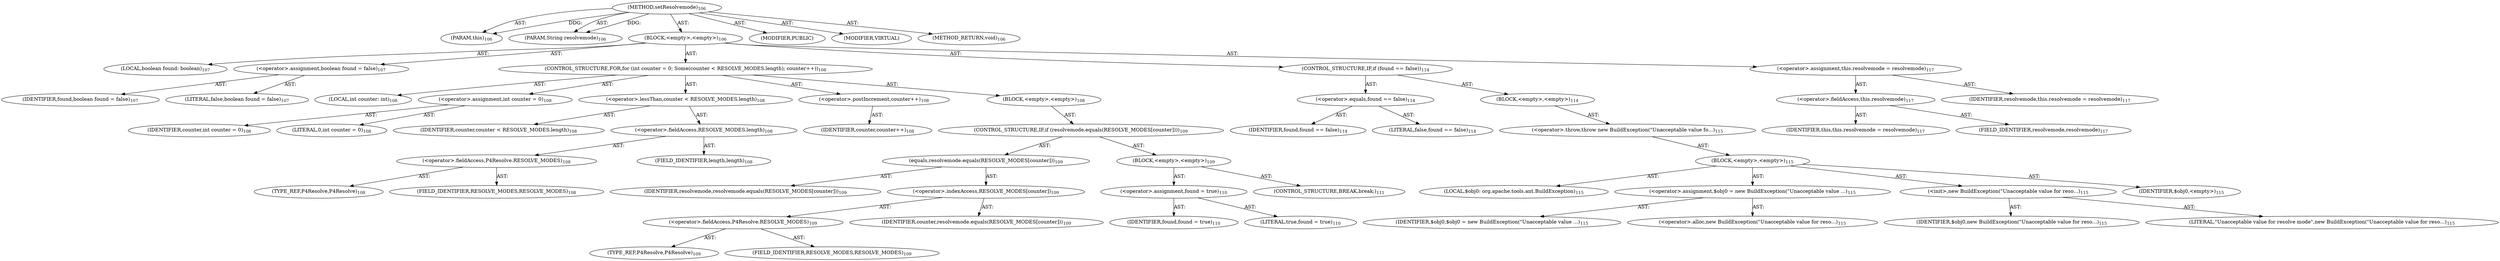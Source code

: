 digraph "setResolvemode" {  
"111669149697" [label = <(METHOD,setResolvemode)<SUB>106</SUB>> ]
"115964116992" [label = <(PARAM,this)<SUB>106</SUB>> ]
"115964116999" [label = <(PARAM,String resolvemode)<SUB>106</SUB>> ]
"25769803777" [label = <(BLOCK,&lt;empty&gt;,&lt;empty&gt;)<SUB>106</SUB>> ]
"94489280512" [label = <(LOCAL,boolean found: boolean)<SUB>107</SUB>> ]
"30064771073" [label = <(&lt;operator&gt;.assignment,boolean found = false)<SUB>107</SUB>> ]
"68719476753" [label = <(IDENTIFIER,found,boolean found = false)<SUB>107</SUB>> ]
"90194313216" [label = <(LITERAL,false,boolean found = false)<SUB>107</SUB>> ]
"47244640256" [label = <(CONTROL_STRUCTURE,FOR,for (int counter = 0; Some(counter &lt; RESOLVE_MODES.length); counter++))<SUB>108</SUB>> ]
"94489280513" [label = <(LOCAL,int counter: int)<SUB>108</SUB>> ]
"30064771074" [label = <(&lt;operator&gt;.assignment,int counter = 0)<SUB>108</SUB>> ]
"68719476754" [label = <(IDENTIFIER,counter,int counter = 0)<SUB>108</SUB>> ]
"90194313217" [label = <(LITERAL,0,int counter = 0)<SUB>108</SUB>> ]
"30064771075" [label = <(&lt;operator&gt;.lessThan,counter &lt; RESOLVE_MODES.length)<SUB>108</SUB>> ]
"68719476755" [label = <(IDENTIFIER,counter,counter &lt; RESOLVE_MODES.length)<SUB>108</SUB>> ]
"30064771076" [label = <(&lt;operator&gt;.fieldAccess,RESOLVE_MODES.length)<SUB>108</SUB>> ]
"30064771077" [label = <(&lt;operator&gt;.fieldAccess,P4Resolve.RESOLVE_MODES)<SUB>108</SUB>> ]
"180388626432" [label = <(TYPE_REF,P4Resolve,P4Resolve)<SUB>108</SUB>> ]
"55834574849" [label = <(FIELD_IDENTIFIER,RESOLVE_MODES,RESOLVE_MODES)<SUB>108</SUB>> ]
"55834574850" [label = <(FIELD_IDENTIFIER,length,length)<SUB>108</SUB>> ]
"30064771078" [label = <(&lt;operator&gt;.postIncrement,counter++)<SUB>108</SUB>> ]
"68719476756" [label = <(IDENTIFIER,counter,counter++)<SUB>108</SUB>> ]
"25769803778" [label = <(BLOCK,&lt;empty&gt;,&lt;empty&gt;)<SUB>108</SUB>> ]
"47244640257" [label = <(CONTROL_STRUCTURE,IF,if (resolvemode.equals(RESOLVE_MODES[counter])))<SUB>109</SUB>> ]
"30064771079" [label = <(equals,resolvemode.equals(RESOLVE_MODES[counter]))<SUB>109</SUB>> ]
"68719476757" [label = <(IDENTIFIER,resolvemode,resolvemode.equals(RESOLVE_MODES[counter]))<SUB>109</SUB>> ]
"30064771080" [label = <(&lt;operator&gt;.indexAccess,RESOLVE_MODES[counter])<SUB>109</SUB>> ]
"30064771081" [label = <(&lt;operator&gt;.fieldAccess,P4Resolve.RESOLVE_MODES)<SUB>109</SUB>> ]
"180388626433" [label = <(TYPE_REF,P4Resolve,P4Resolve)<SUB>109</SUB>> ]
"55834574851" [label = <(FIELD_IDENTIFIER,RESOLVE_MODES,RESOLVE_MODES)<SUB>109</SUB>> ]
"68719476758" [label = <(IDENTIFIER,counter,resolvemode.equals(RESOLVE_MODES[counter]))<SUB>109</SUB>> ]
"25769803779" [label = <(BLOCK,&lt;empty&gt;,&lt;empty&gt;)<SUB>109</SUB>> ]
"30064771082" [label = <(&lt;operator&gt;.assignment,found = true)<SUB>110</SUB>> ]
"68719476759" [label = <(IDENTIFIER,found,found = true)<SUB>110</SUB>> ]
"90194313218" [label = <(LITERAL,true,found = true)<SUB>110</SUB>> ]
"47244640258" [label = <(CONTROL_STRUCTURE,BREAK,break;)<SUB>111</SUB>> ]
"47244640259" [label = <(CONTROL_STRUCTURE,IF,if (found == false))<SUB>114</SUB>> ]
"30064771083" [label = <(&lt;operator&gt;.equals,found == false)<SUB>114</SUB>> ]
"68719476760" [label = <(IDENTIFIER,found,found == false)<SUB>114</SUB>> ]
"90194313219" [label = <(LITERAL,false,found == false)<SUB>114</SUB>> ]
"25769803780" [label = <(BLOCK,&lt;empty&gt;,&lt;empty&gt;)<SUB>114</SUB>> ]
"30064771084" [label = <(&lt;operator&gt;.throw,throw new BuildException(&quot;Unacceptable value fo...)<SUB>115</SUB>> ]
"25769803781" [label = <(BLOCK,&lt;empty&gt;,&lt;empty&gt;)<SUB>115</SUB>> ]
"94489280514" [label = <(LOCAL,$obj0: org.apache.tools.ant.BuildException)<SUB>115</SUB>> ]
"30064771085" [label = <(&lt;operator&gt;.assignment,$obj0 = new BuildException(&quot;Unacceptable value ...)<SUB>115</SUB>> ]
"68719476761" [label = <(IDENTIFIER,$obj0,$obj0 = new BuildException(&quot;Unacceptable value ...)<SUB>115</SUB>> ]
"30064771086" [label = <(&lt;operator&gt;.alloc,new BuildException(&quot;Unacceptable value for reso...)<SUB>115</SUB>> ]
"30064771087" [label = <(&lt;init&gt;,new BuildException(&quot;Unacceptable value for reso...)<SUB>115</SUB>> ]
"68719476762" [label = <(IDENTIFIER,$obj0,new BuildException(&quot;Unacceptable value for reso...)<SUB>115</SUB>> ]
"90194313220" [label = <(LITERAL,&quot;Unacceptable value for resolve mode&quot;,new BuildException(&quot;Unacceptable value for reso...)<SUB>115</SUB>> ]
"68719476763" [label = <(IDENTIFIER,$obj0,&lt;empty&gt;)<SUB>115</SUB>> ]
"30064771088" [label = <(&lt;operator&gt;.assignment,this.resolvemode = resolvemode)<SUB>117</SUB>> ]
"30064771089" [label = <(&lt;operator&gt;.fieldAccess,this.resolvemode)<SUB>117</SUB>> ]
"68719476736" [label = <(IDENTIFIER,this,this.resolvemode = resolvemode)<SUB>117</SUB>> ]
"55834574852" [label = <(FIELD_IDENTIFIER,resolvemode,resolvemode)<SUB>117</SUB>> ]
"68719476764" [label = <(IDENTIFIER,resolvemode,this.resolvemode = resolvemode)<SUB>117</SUB>> ]
"133143986195" [label = <(MODIFIER,PUBLIC)> ]
"133143986196" [label = <(MODIFIER,VIRTUAL)> ]
"128849018881" [label = <(METHOD_RETURN,void)<SUB>106</SUB>> ]
  "111669149697" -> "115964116992"  [ label = "AST: "] 
  "111669149697" -> "115964116999"  [ label = "AST: "] 
  "111669149697" -> "25769803777"  [ label = "AST: "] 
  "111669149697" -> "133143986195"  [ label = "AST: "] 
  "111669149697" -> "133143986196"  [ label = "AST: "] 
  "111669149697" -> "128849018881"  [ label = "AST: "] 
  "25769803777" -> "94489280512"  [ label = "AST: "] 
  "25769803777" -> "30064771073"  [ label = "AST: "] 
  "25769803777" -> "47244640256"  [ label = "AST: "] 
  "25769803777" -> "47244640259"  [ label = "AST: "] 
  "25769803777" -> "30064771088"  [ label = "AST: "] 
  "30064771073" -> "68719476753"  [ label = "AST: "] 
  "30064771073" -> "90194313216"  [ label = "AST: "] 
  "47244640256" -> "94489280513"  [ label = "AST: "] 
  "47244640256" -> "30064771074"  [ label = "AST: "] 
  "47244640256" -> "30064771075"  [ label = "AST: "] 
  "47244640256" -> "30064771078"  [ label = "AST: "] 
  "47244640256" -> "25769803778"  [ label = "AST: "] 
  "30064771074" -> "68719476754"  [ label = "AST: "] 
  "30064771074" -> "90194313217"  [ label = "AST: "] 
  "30064771075" -> "68719476755"  [ label = "AST: "] 
  "30064771075" -> "30064771076"  [ label = "AST: "] 
  "30064771076" -> "30064771077"  [ label = "AST: "] 
  "30064771076" -> "55834574850"  [ label = "AST: "] 
  "30064771077" -> "180388626432"  [ label = "AST: "] 
  "30064771077" -> "55834574849"  [ label = "AST: "] 
  "30064771078" -> "68719476756"  [ label = "AST: "] 
  "25769803778" -> "47244640257"  [ label = "AST: "] 
  "47244640257" -> "30064771079"  [ label = "AST: "] 
  "47244640257" -> "25769803779"  [ label = "AST: "] 
  "30064771079" -> "68719476757"  [ label = "AST: "] 
  "30064771079" -> "30064771080"  [ label = "AST: "] 
  "30064771080" -> "30064771081"  [ label = "AST: "] 
  "30064771080" -> "68719476758"  [ label = "AST: "] 
  "30064771081" -> "180388626433"  [ label = "AST: "] 
  "30064771081" -> "55834574851"  [ label = "AST: "] 
  "25769803779" -> "30064771082"  [ label = "AST: "] 
  "25769803779" -> "47244640258"  [ label = "AST: "] 
  "30064771082" -> "68719476759"  [ label = "AST: "] 
  "30064771082" -> "90194313218"  [ label = "AST: "] 
  "47244640259" -> "30064771083"  [ label = "AST: "] 
  "47244640259" -> "25769803780"  [ label = "AST: "] 
  "30064771083" -> "68719476760"  [ label = "AST: "] 
  "30064771083" -> "90194313219"  [ label = "AST: "] 
  "25769803780" -> "30064771084"  [ label = "AST: "] 
  "30064771084" -> "25769803781"  [ label = "AST: "] 
  "25769803781" -> "94489280514"  [ label = "AST: "] 
  "25769803781" -> "30064771085"  [ label = "AST: "] 
  "25769803781" -> "30064771087"  [ label = "AST: "] 
  "25769803781" -> "68719476763"  [ label = "AST: "] 
  "30064771085" -> "68719476761"  [ label = "AST: "] 
  "30064771085" -> "30064771086"  [ label = "AST: "] 
  "30064771087" -> "68719476762"  [ label = "AST: "] 
  "30064771087" -> "90194313220"  [ label = "AST: "] 
  "30064771088" -> "30064771089"  [ label = "AST: "] 
  "30064771088" -> "68719476764"  [ label = "AST: "] 
  "30064771089" -> "68719476736"  [ label = "AST: "] 
  "30064771089" -> "55834574852"  [ label = "AST: "] 
  "111669149697" -> "115964116992"  [ label = "DDG: "] 
  "111669149697" -> "115964116999"  [ label = "DDG: "] 
}
